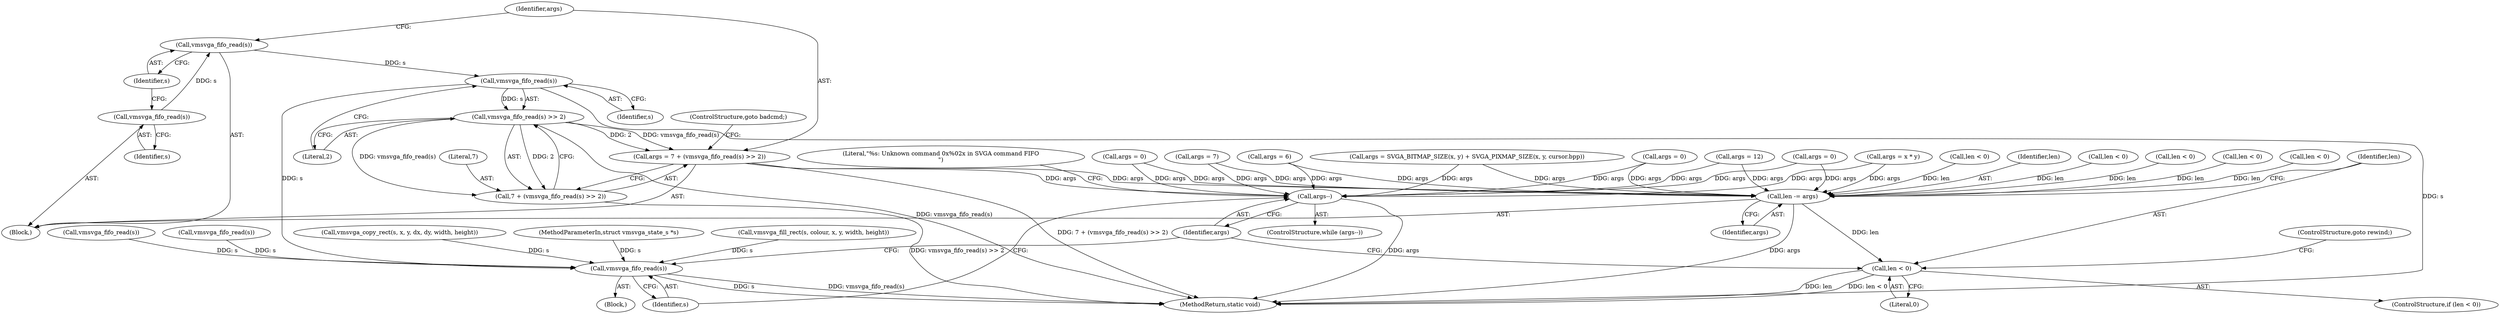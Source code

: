 digraph "0_qemu_167d97a3def77ee2dbf6e908b0ecbfe2103977db@API" {
"1000485" [label="(Call,vmsvga_fifo_read(s))"];
"1000483" [label="(Call,vmsvga_fifo_read(s))"];
"1000492" [label="(Call,vmsvga_fifo_read(s))"];
"1000491" [label="(Call,vmsvga_fifo_read(s) >> 2)"];
"1000487" [label="(Call,args = 7 + (vmsvga_fifo_read(s) >> 2))"];
"1000512" [label="(Call,len -= args)"];
"1000516" [label="(Call,len < 0)"];
"1000522" [label="(Call,args--)"];
"1000489" [label="(Call,7 + (vmsvga_fifo_read(s) >> 2))"];
"1000525" [label="(Call,vmsvga_fifo_read(s))"];
"1000493" [label="(Identifier,s)"];
"1000224" [label="(Call,args = 0)"];
"1000520" [label="(ControlStructure,goto rewind;)"];
"1000526" [label="(Identifier,s)"];
"1000464" [label="(Call,args = 6)"];
"1000438" [label="(Call,len < 0)"];
"1000455" [label="(Call,vmsvga_fifo_read(s))"];
"1000488" [label="(Identifier,args)"];
"1000275" [label="(Call,args = 0)"];
"1000491" [label="(Call,vmsvga_fifo_read(s) >> 2)"];
"1000523" [label="(Identifier,args)"];
"1000517" [label="(Identifier,len)"];
"1000524" [label="(Block,)"];
"1000329" [label="(Call,vmsvga_fifo_read(s))"];
"1000469" [label="(Call,args = 7)"];
"1000525" [label="(Call,vmsvga_fifo_read(s))"];
"1000492" [label="(Call,vmsvga_fifo_read(s))"];
"1000264" [label="(Call,vmsvga_copy_rect(s, x, y, dx, dy, width, height))"];
"1000513" [label="(Identifier,len)"];
"1000484" [label="(Identifier,s)"];
"1000514" [label="(Identifier,args)"];
"1000521" [label="(ControlStructure,while (args--))"];
"1000508" [label="(Call,args = 0)"];
"1000105" [label="(MethodParameterIn,struct vmsvga_state_s *s)"];
"1000187" [label="(Call,len < 0)"];
"1000489" [label="(Call,7 + (vmsvga_fifo_read(s) >> 2))"];
"1000485" [label="(Call,vmsvga_fifo_read(s))"];
"1000214" [label="(Call,vmsvga_fill_rect(s, colour, x, y, width, height))"];
"1000457" [label="(Call,args = x * y)"];
"1000487" [label="(Call,args = 7 + (vmsvga_fifo_read(s) >> 2))"];
"1000478" [label="(Call,len < 0)"];
"1000233" [label="(Call,len < 0)"];
"1000515" [label="(ControlStructure,if (len < 0))"];
"1000528" [label="(Literal,\"%s: Unknown command 0x%02x in SVGA command FIFO\n\")"];
"1000494" [label="(Literal,2)"];
"1000522" [label="(Call,args--)"];
"1000284" [label="(Call,len < 0)"];
"1000483" [label="(Call,vmsvga_fifo_read(s))"];
"1000516" [label="(Call,len < 0)"];
"1000518" [label="(Literal,0)"];
"1000331" [label="(Call,args = SVGA_BITMAP_SIZE(x, y) + SVGA_PIXMAP_SIZE(x, y, cursor.bpp))"];
"1000497" [label="(Call,args = 12)"];
"1000490" [label="(Literal,7)"];
"1000495" [label="(ControlStructure,goto badcmd;)"];
"1000549" [label="(MethodReturn,static void)"];
"1000486" [label="(Identifier,s)"];
"1000512" [label="(Call,len -= args)"];
"1000136" [label="(Block,)"];
"1000485" -> "1000136"  [label="AST: "];
"1000485" -> "1000486"  [label="CFG: "];
"1000486" -> "1000485"  [label="AST: "];
"1000488" -> "1000485"  [label="CFG: "];
"1000483" -> "1000485"  [label="DDG: s"];
"1000485" -> "1000492"  [label="DDG: s"];
"1000483" -> "1000136"  [label="AST: "];
"1000483" -> "1000484"  [label="CFG: "];
"1000484" -> "1000483"  [label="AST: "];
"1000486" -> "1000483"  [label="CFG: "];
"1000492" -> "1000491"  [label="AST: "];
"1000492" -> "1000493"  [label="CFG: "];
"1000493" -> "1000492"  [label="AST: "];
"1000494" -> "1000492"  [label="CFG: "];
"1000492" -> "1000549"  [label="DDG: s"];
"1000492" -> "1000491"  [label="DDG: s"];
"1000492" -> "1000525"  [label="DDG: s"];
"1000491" -> "1000489"  [label="AST: "];
"1000491" -> "1000494"  [label="CFG: "];
"1000494" -> "1000491"  [label="AST: "];
"1000489" -> "1000491"  [label="CFG: "];
"1000491" -> "1000549"  [label="DDG: vmsvga_fifo_read(s)"];
"1000491" -> "1000487"  [label="DDG: vmsvga_fifo_read(s)"];
"1000491" -> "1000487"  [label="DDG: 2"];
"1000491" -> "1000489"  [label="DDG: vmsvga_fifo_read(s)"];
"1000491" -> "1000489"  [label="DDG: 2"];
"1000487" -> "1000136"  [label="AST: "];
"1000487" -> "1000489"  [label="CFG: "];
"1000488" -> "1000487"  [label="AST: "];
"1000489" -> "1000487"  [label="AST: "];
"1000495" -> "1000487"  [label="CFG: "];
"1000487" -> "1000549"  [label="DDG: 7 + (vmsvga_fifo_read(s) >> 2)"];
"1000487" -> "1000512"  [label="DDG: args"];
"1000487" -> "1000522"  [label="DDG: args"];
"1000512" -> "1000136"  [label="AST: "];
"1000512" -> "1000514"  [label="CFG: "];
"1000513" -> "1000512"  [label="AST: "];
"1000514" -> "1000512"  [label="AST: "];
"1000517" -> "1000512"  [label="CFG: "];
"1000512" -> "1000549"  [label="DDG: args"];
"1000224" -> "1000512"  [label="DDG: args"];
"1000508" -> "1000512"  [label="DDG: args"];
"1000464" -> "1000512"  [label="DDG: args"];
"1000497" -> "1000512"  [label="DDG: args"];
"1000331" -> "1000512"  [label="DDG: args"];
"1000275" -> "1000512"  [label="DDG: args"];
"1000457" -> "1000512"  [label="DDG: args"];
"1000469" -> "1000512"  [label="DDG: args"];
"1000187" -> "1000512"  [label="DDG: len"];
"1000284" -> "1000512"  [label="DDG: len"];
"1000478" -> "1000512"  [label="DDG: len"];
"1000233" -> "1000512"  [label="DDG: len"];
"1000438" -> "1000512"  [label="DDG: len"];
"1000512" -> "1000516"  [label="DDG: len"];
"1000516" -> "1000515"  [label="AST: "];
"1000516" -> "1000518"  [label="CFG: "];
"1000517" -> "1000516"  [label="AST: "];
"1000518" -> "1000516"  [label="AST: "];
"1000520" -> "1000516"  [label="CFG: "];
"1000523" -> "1000516"  [label="CFG: "];
"1000516" -> "1000549"  [label="DDG: len < 0"];
"1000516" -> "1000549"  [label="DDG: len"];
"1000522" -> "1000521"  [label="AST: "];
"1000522" -> "1000523"  [label="CFG: "];
"1000523" -> "1000522"  [label="AST: "];
"1000526" -> "1000522"  [label="CFG: "];
"1000528" -> "1000522"  [label="CFG: "];
"1000522" -> "1000549"  [label="DDG: args"];
"1000224" -> "1000522"  [label="DDG: args"];
"1000508" -> "1000522"  [label="DDG: args"];
"1000464" -> "1000522"  [label="DDG: args"];
"1000497" -> "1000522"  [label="DDG: args"];
"1000331" -> "1000522"  [label="DDG: args"];
"1000275" -> "1000522"  [label="DDG: args"];
"1000457" -> "1000522"  [label="DDG: args"];
"1000469" -> "1000522"  [label="DDG: args"];
"1000490" -> "1000489"  [label="AST: "];
"1000489" -> "1000549"  [label="DDG: vmsvga_fifo_read(s) >> 2"];
"1000525" -> "1000524"  [label="AST: "];
"1000525" -> "1000526"  [label="CFG: "];
"1000526" -> "1000525"  [label="AST: "];
"1000523" -> "1000525"  [label="CFG: "];
"1000525" -> "1000549"  [label="DDG: vmsvga_fifo_read(s)"];
"1000525" -> "1000549"  [label="DDG: s"];
"1000214" -> "1000525"  [label="DDG: s"];
"1000455" -> "1000525"  [label="DDG: s"];
"1000264" -> "1000525"  [label="DDG: s"];
"1000329" -> "1000525"  [label="DDG: s"];
"1000105" -> "1000525"  [label="DDG: s"];
}
